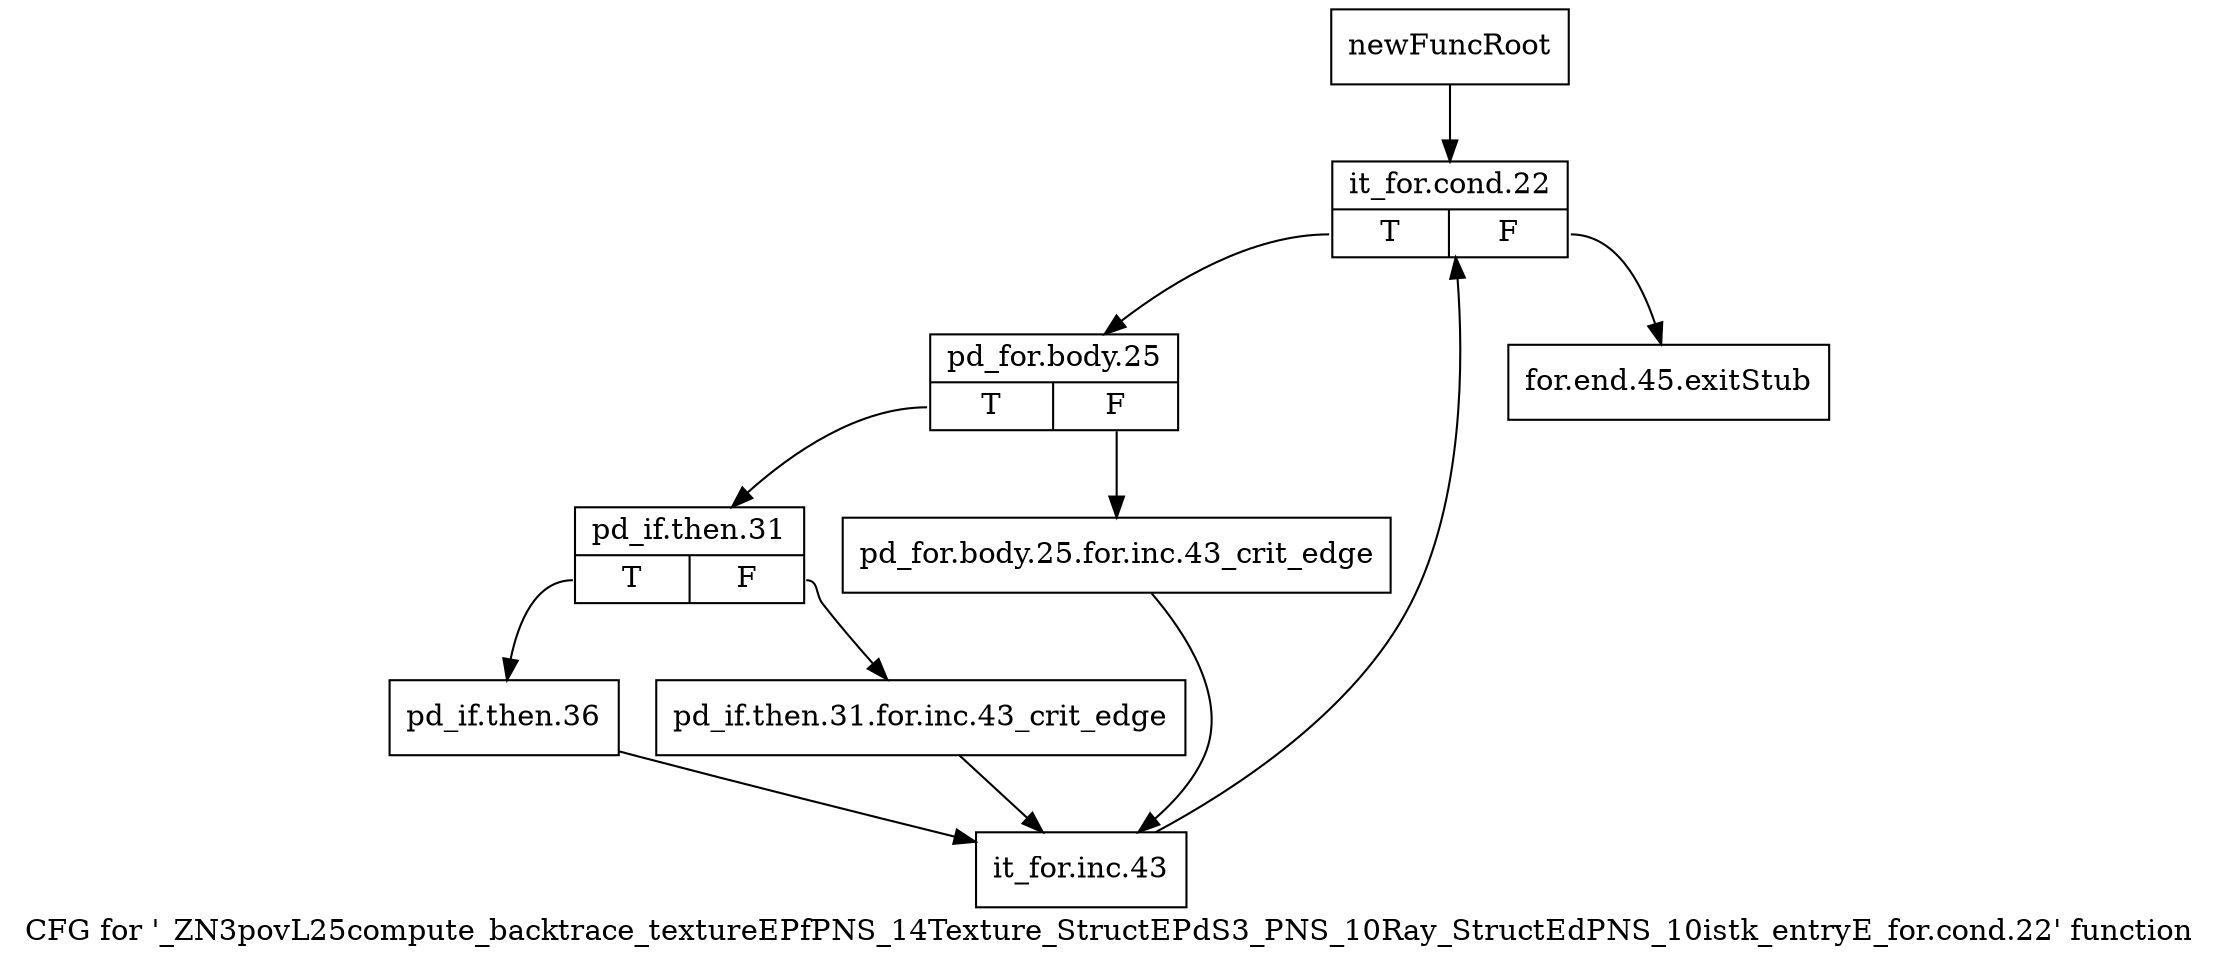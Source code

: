 digraph "CFG for '_ZN3povL25compute_backtrace_textureEPfPNS_14Texture_StructEPdS3_PNS_10Ray_StructEdPNS_10istk_entryE_for.cond.22' function" {
	label="CFG for '_ZN3povL25compute_backtrace_textureEPfPNS_14Texture_StructEPdS3_PNS_10Ray_StructEdPNS_10istk_entryE_for.cond.22' function";

	Node0x25f13a0 [shape=record,label="{newFuncRoot}"];
	Node0x25f13a0 -> Node0x25f1440;
	Node0x25f13f0 [shape=record,label="{for.end.45.exitStub}"];
	Node0x25f1440 [shape=record,label="{it_for.cond.22|{<s0>T|<s1>F}}"];
	Node0x25f1440:s0 -> Node0x25f1490;
	Node0x25f1440:s1 -> Node0x25f13f0;
	Node0x25f1490 [shape=record,label="{pd_for.body.25|{<s0>T|<s1>F}}"];
	Node0x25f1490:s0 -> Node0x25f1530;
	Node0x25f1490:s1 -> Node0x25f14e0;
	Node0x25f14e0 [shape=record,label="{pd_for.body.25.for.inc.43_crit_edge}"];
	Node0x25f14e0 -> Node0x25f1620;
	Node0x25f1530 [shape=record,label="{pd_if.then.31|{<s0>T|<s1>F}}"];
	Node0x25f1530:s0 -> Node0x25f15d0;
	Node0x25f1530:s1 -> Node0x25f1580;
	Node0x25f1580 [shape=record,label="{pd_if.then.31.for.inc.43_crit_edge}"];
	Node0x25f1580 -> Node0x25f1620;
	Node0x25f15d0 [shape=record,label="{pd_if.then.36}"];
	Node0x25f15d0 -> Node0x25f1620;
	Node0x25f1620 [shape=record,label="{it_for.inc.43}"];
	Node0x25f1620 -> Node0x25f1440;
}

